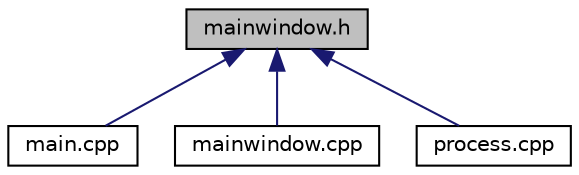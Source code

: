 digraph "mainwindow.h"
{
 // LATEX_PDF_SIZE
  edge [fontname="Helvetica",fontsize="10",labelfontname="Helvetica",labelfontsize="10"];
  node [fontname="Helvetica",fontsize="10",shape=record];
  Node1 [label="mainwindow.h",height=0.2,width=0.4,color="black", fillcolor="grey75", style="filled", fontcolor="black",tooltip="MainWindow class and TouchesfonctionSqlModel class declaration."];
  Node1 -> Node2 [dir="back",color="midnightblue",fontsize="10",style="solid",fontname="Helvetica"];
  Node2 [label="main.cpp",height=0.2,width=0.4,color="black", fillcolor="white", style="filled",URL="$main_8cpp.html",tooltip="main file"];
  Node1 -> Node3 [dir="back",color="midnightblue",fontsize="10",style="solid",fontname="Helvetica"];
  Node3 [label="mainwindow.cpp",height=0.2,width=0.4,color="black", fillcolor="white", style="filled",URL="$mainwindow_8cpp.html",tooltip="MainWindow class and TouchesfonctionSqlModel class definition."];
  Node1 -> Node4 [dir="back",color="midnightblue",fontsize="10",style="solid",fontname="Helvetica"];
  Node4 [label="process.cpp",height=0.2,width=0.4,color="black", fillcolor="white", style="filled",URL="$process_8cpp.html",tooltip="Process_qobject and Process_qthread class definition."];
}
